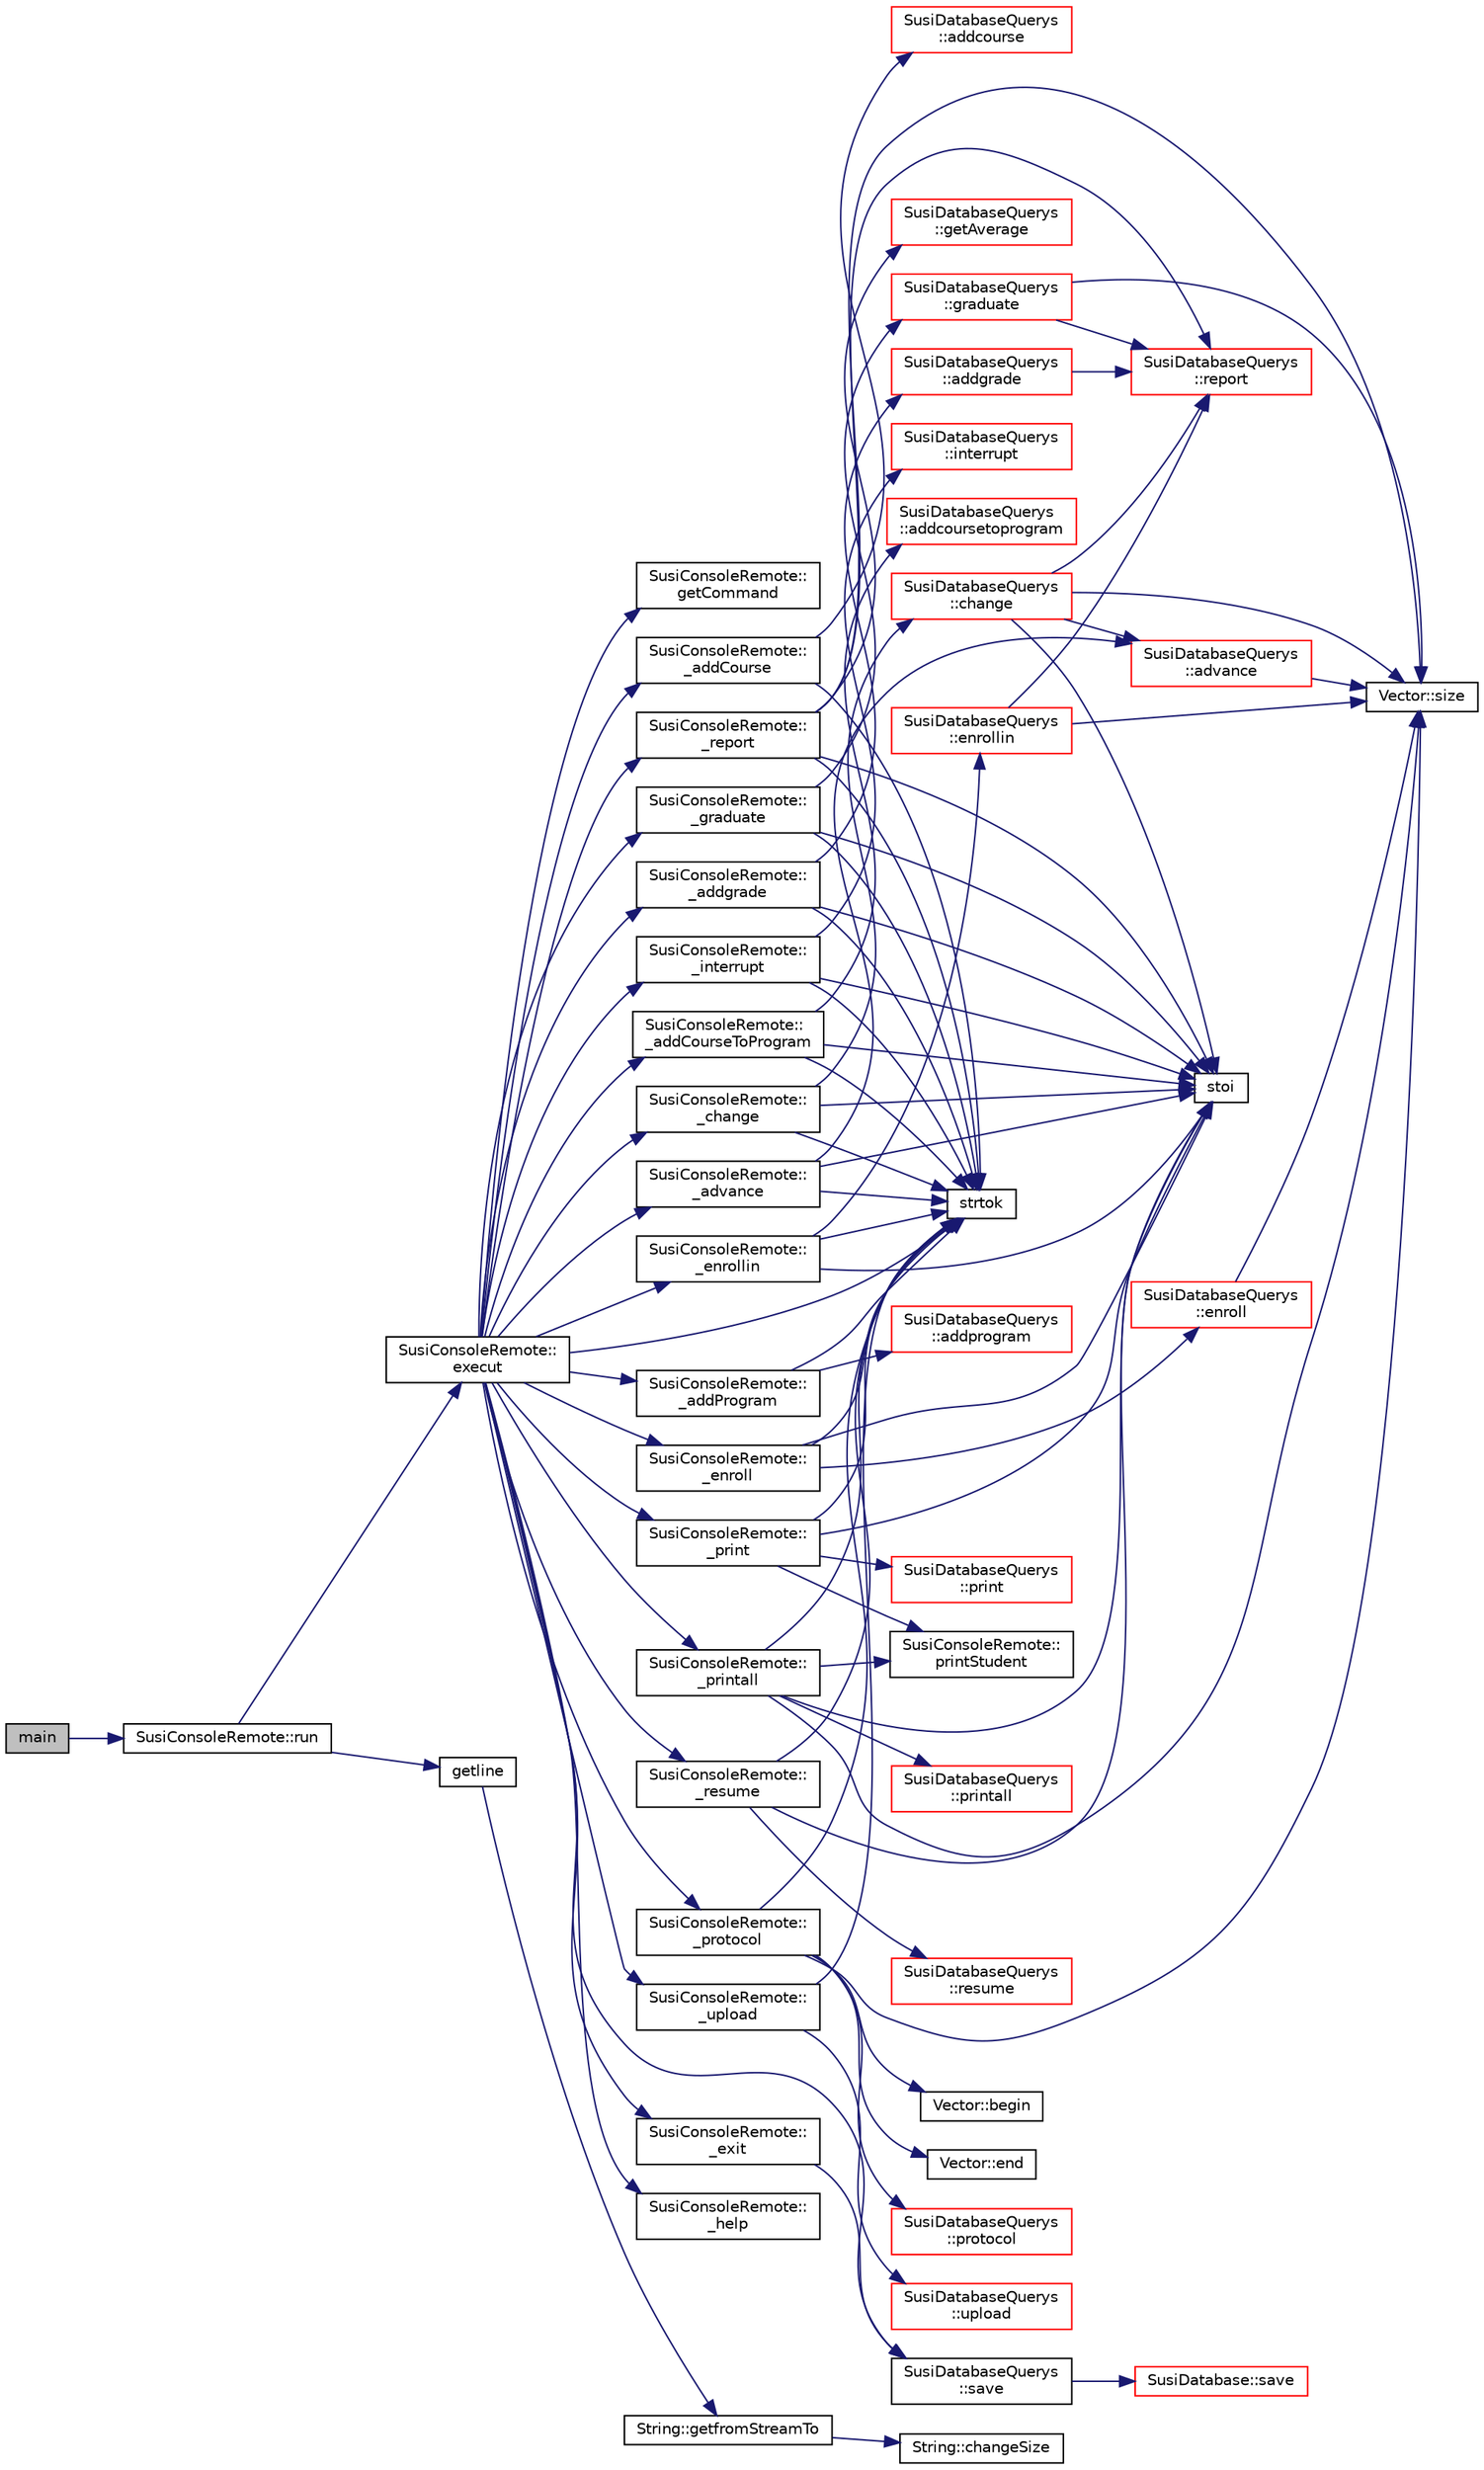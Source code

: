 digraph "main"
{
 // LATEX_PDF_SIZE
  edge [fontname="Helvetica",fontsize="10",labelfontname="Helvetica",labelfontsize="10"];
  node [fontname="Helvetica",fontsize="10",shape=record];
  rankdir="LR";
  Node1 [label="main",height=0.2,width=0.4,color="black", fillcolor="grey75", style="filled", fontcolor="black",tooltip=" "];
  Node1 -> Node2 [color="midnightblue",fontsize="10",style="solid",fontname="Helvetica"];
  Node2 [label="SusiConsoleRemote::run",height=0.2,width=0.4,color="black", fillcolor="white", style="filled",URL="$class_susi_console_remote.html#a9450e23e6d289165c69090f3bc209dd9",tooltip="Стартира приложението."];
  Node2 -> Node3 [color="midnightblue",fontsize="10",style="solid",fontname="Helvetica"];
  Node3 [label="SusiConsoleRemote::\lexecut",height=0.2,width=0.4,color="black", fillcolor="white", style="filled",URL="$class_susi_console_remote.html#afd508aec4dd613da7127f93ee4ef2171",tooltip="Изпълнява команда по подаден стринг."];
  Node3 -> Node4 [color="midnightblue",fontsize="10",style="solid",fontname="Helvetica"];
  Node4 [label="SusiConsoleRemote::\l_addCourse",height=0.2,width=0.4,color="black", fillcolor="white", style="filled",URL="$class_susi_console_remote.html#ab35a713143f17316be505b6172f80643",tooltip=" "];
  Node4 -> Node5 [color="midnightblue",fontsize="10",style="solid",fontname="Helvetica"];
  Node5 [label="SusiDatabaseQuerys\l::addcourse",height=0.2,width=0.4,color="red", fillcolor="white", style="filled",URL="$class_susi_database_querys.html#aedabf92da3309b2fb524fd535765f951",tooltip=" "];
  Node4 -> Node10 [color="midnightblue",fontsize="10",style="solid",fontname="Helvetica"];
  Node10 [label="strtok",height=0.2,width=0.4,color="black", fillcolor="white", style="filled",URL="$string_8cpp.html#a20b41aab198d591f95d6eb4f49b4ad66",tooltip=" "];
  Node3 -> Node11 [color="midnightblue",fontsize="10",style="solid",fontname="Helvetica"];
  Node11 [label="SusiConsoleRemote::\l_addCourseToProgram",height=0.2,width=0.4,color="black", fillcolor="white", style="filled",URL="$class_susi_console_remote.html#a65f3769d501eac367c242dbe225d6a90",tooltip=" "];
  Node11 -> Node12 [color="midnightblue",fontsize="10",style="solid",fontname="Helvetica"];
  Node12 [label="SusiDatabaseQuerys\l::addcoursetoprogram",height=0.2,width=0.4,color="red", fillcolor="white", style="filled",URL="$class_susi_database_querys.html#a883d6fad99b3f1032ea6154c2e71de0f",tooltip=" "];
  Node11 -> Node16 [color="midnightblue",fontsize="10",style="solid",fontname="Helvetica"];
  Node16 [label="stoi",height=0.2,width=0.4,color="black", fillcolor="white", style="filled",URL="$string_8cpp.html#ad6c1e4e71b0db829d771e8fc13f4eaca",tooltip=" "];
  Node11 -> Node10 [color="midnightblue",fontsize="10",style="solid",fontname="Helvetica"];
  Node3 -> Node17 [color="midnightblue",fontsize="10",style="solid",fontname="Helvetica"];
  Node17 [label="SusiConsoleRemote::\l_addgrade",height=0.2,width=0.4,color="black", fillcolor="white", style="filled",URL="$class_susi_console_remote.html#adf0d103e8f892b2d6eee17fe8cf99ff8",tooltip=" "];
  Node17 -> Node18 [color="midnightblue",fontsize="10",style="solid",fontname="Helvetica"];
  Node18 [label="SusiDatabaseQuerys\l::addgrade",height=0.2,width=0.4,color="red", fillcolor="white", style="filled",URL="$class_susi_database_querys.html#a73b1a55b693f9cd97d4085aad803ee49",tooltip=" "];
  Node18 -> Node24 [color="midnightblue",fontsize="10",style="solid",fontname="Helvetica"];
  Node24 [label="SusiDatabaseQuerys\l::report",height=0.2,width=0.4,color="red", fillcolor="white", style="filled",URL="$class_susi_database_querys.html#ab58b79c5d4ce4c7a2a51876b97592b81",tooltip=" "];
  Node17 -> Node16 [color="midnightblue",fontsize="10",style="solid",fontname="Helvetica"];
  Node17 -> Node10 [color="midnightblue",fontsize="10",style="solid",fontname="Helvetica"];
  Node3 -> Node27 [color="midnightblue",fontsize="10",style="solid",fontname="Helvetica"];
  Node27 [label="SusiConsoleRemote::\l_addProgram",height=0.2,width=0.4,color="black", fillcolor="white", style="filled",URL="$class_susi_console_remote.html#a656059e5200dbfb316ce2c4d21800408",tooltip=" "];
  Node27 -> Node28 [color="midnightblue",fontsize="10",style="solid",fontname="Helvetica"];
  Node28 [label="SusiDatabaseQuerys\l::addprogram",height=0.2,width=0.4,color="red", fillcolor="white", style="filled",URL="$class_susi_database_querys.html#a019ed10dd9a3d7b35519d69c7efa3a3c",tooltip=" "];
  Node27 -> Node10 [color="midnightblue",fontsize="10",style="solid",fontname="Helvetica"];
  Node3 -> Node30 [color="midnightblue",fontsize="10",style="solid",fontname="Helvetica"];
  Node30 [label="SusiConsoleRemote::\l_advance",height=0.2,width=0.4,color="black", fillcolor="white", style="filled",URL="$class_susi_console_remote.html#ab7bfb7501a6f874434a7db02523a2175",tooltip=" "];
  Node30 -> Node31 [color="midnightblue",fontsize="10",style="solid",fontname="Helvetica"];
  Node31 [label="SusiDatabaseQuerys\l::advance",height=0.2,width=0.4,color="red", fillcolor="white", style="filled",URL="$class_susi_database_querys.html#ab98d107ab224dbe96ec904c937799f08",tooltip=" "];
  Node31 -> Node9 [color="midnightblue",fontsize="10",style="solid",fontname="Helvetica"];
  Node9 [label="Vector::size",height=0.2,width=0.4,color="black", fillcolor="white", style="filled",URL="$class_vector.html#a9b439586cd10cb45d002ca9d6e3db43c",tooltip=" "];
  Node30 -> Node16 [color="midnightblue",fontsize="10",style="solid",fontname="Helvetica"];
  Node30 -> Node10 [color="midnightblue",fontsize="10",style="solid",fontname="Helvetica"];
  Node3 -> Node35 [color="midnightblue",fontsize="10",style="solid",fontname="Helvetica"];
  Node35 [label="SusiConsoleRemote::\l_change",height=0.2,width=0.4,color="black", fillcolor="white", style="filled",URL="$class_susi_console_remote.html#ad1e0b6a9823b1a3ef692bf51d93526a1",tooltip=" "];
  Node35 -> Node36 [color="midnightblue",fontsize="10",style="solid",fontname="Helvetica"];
  Node36 [label="SusiDatabaseQuerys\l::change",height=0.2,width=0.4,color="red", fillcolor="white", style="filled",URL="$class_susi_database_querys.html#a9e9639f560420e220b53c61d7a317717",tooltip=" "];
  Node36 -> Node31 [color="midnightblue",fontsize="10",style="solid",fontname="Helvetica"];
  Node36 -> Node24 [color="midnightblue",fontsize="10",style="solid",fontname="Helvetica"];
  Node36 -> Node9 [color="midnightblue",fontsize="10",style="solid",fontname="Helvetica"];
  Node36 -> Node16 [color="midnightblue",fontsize="10",style="solid",fontname="Helvetica"];
  Node35 -> Node16 [color="midnightblue",fontsize="10",style="solid",fontname="Helvetica"];
  Node35 -> Node10 [color="midnightblue",fontsize="10",style="solid",fontname="Helvetica"];
  Node3 -> Node40 [color="midnightblue",fontsize="10",style="solid",fontname="Helvetica"];
  Node40 [label="SusiConsoleRemote::\l_enroll",height=0.2,width=0.4,color="black", fillcolor="white", style="filled",URL="$class_susi_console_remote.html#adf9db5147fc0103a99fe5804dfcb3493",tooltip=" "];
  Node40 -> Node41 [color="midnightblue",fontsize="10",style="solid",fontname="Helvetica"];
  Node41 [label="SusiDatabaseQuerys\l::enroll",height=0.2,width=0.4,color="red", fillcolor="white", style="filled",URL="$class_susi_database_querys.html#af3f10d73cbe771832d0be57be66bedee",tooltip=" "];
  Node41 -> Node9 [color="midnightblue",fontsize="10",style="solid",fontname="Helvetica"];
  Node40 -> Node16 [color="midnightblue",fontsize="10",style="solid",fontname="Helvetica"];
  Node40 -> Node10 [color="midnightblue",fontsize="10",style="solid",fontname="Helvetica"];
  Node3 -> Node43 [color="midnightblue",fontsize="10",style="solid",fontname="Helvetica"];
  Node43 [label="SusiConsoleRemote::\l_enrollin",height=0.2,width=0.4,color="black", fillcolor="white", style="filled",URL="$class_susi_console_remote.html#acf557527e4657c9be0bb21ec18ee2b33",tooltip=" "];
  Node43 -> Node44 [color="midnightblue",fontsize="10",style="solid",fontname="Helvetica"];
  Node44 [label="SusiDatabaseQuerys\l::enrollin",height=0.2,width=0.4,color="red", fillcolor="white", style="filled",URL="$class_susi_database_querys.html#aa36cef8143ae2e216147bd2149cab5bd",tooltip=" "];
  Node44 -> Node24 [color="midnightblue",fontsize="10",style="solid",fontname="Helvetica"];
  Node44 -> Node9 [color="midnightblue",fontsize="10",style="solid",fontname="Helvetica"];
  Node43 -> Node16 [color="midnightblue",fontsize="10",style="solid",fontname="Helvetica"];
  Node43 -> Node10 [color="midnightblue",fontsize="10",style="solid",fontname="Helvetica"];
  Node3 -> Node46 [color="midnightblue",fontsize="10",style="solid",fontname="Helvetica"];
  Node46 [label="SusiConsoleRemote::\l_exit",height=0.2,width=0.4,color="black", fillcolor="white", style="filled",URL="$class_susi_console_remote.html#acce68da69c5b11c2f42e70fc21dd78f5",tooltip=" "];
  Node46 -> Node47 [color="midnightblue",fontsize="10",style="solid",fontname="Helvetica"];
  Node47 [label="SusiDatabaseQuerys\l::save",height=0.2,width=0.4,color="black", fillcolor="white", style="filled",URL="$class_susi_database_querys.html#a3fd2d92d732b7844c092a1ba35a9af9c",tooltip=" "];
  Node47 -> Node48 [color="midnightblue",fontsize="10",style="solid",fontname="Helvetica"];
  Node48 [label="SusiDatabase::save",height=0.2,width=0.4,color="red", fillcolor="white", style="filled",URL="$struct_susi_database.html#a2b42cb2146d9faf0348cf102d1940134",tooltip=" "];
  Node3 -> Node55 [color="midnightblue",fontsize="10",style="solid",fontname="Helvetica"];
  Node55 [label="SusiConsoleRemote::\l_graduate",height=0.2,width=0.4,color="black", fillcolor="white", style="filled",URL="$class_susi_console_remote.html#ac8bdc154f45fdd550f9d7732dea57a77",tooltip=" "];
  Node55 -> Node56 [color="midnightblue",fontsize="10",style="solid",fontname="Helvetica"];
  Node56 [label="SusiDatabaseQuerys\l::graduate",height=0.2,width=0.4,color="red", fillcolor="white", style="filled",URL="$class_susi_database_querys.html#a435abe334152c887c3864a5b65cc0695",tooltip=" "];
  Node56 -> Node24 [color="midnightblue",fontsize="10",style="solid",fontname="Helvetica"];
  Node56 -> Node9 [color="midnightblue",fontsize="10",style="solid",fontname="Helvetica"];
  Node55 -> Node16 [color="midnightblue",fontsize="10",style="solid",fontname="Helvetica"];
  Node55 -> Node10 [color="midnightblue",fontsize="10",style="solid",fontname="Helvetica"];
  Node3 -> Node59 [color="midnightblue",fontsize="10",style="solid",fontname="Helvetica"];
  Node59 [label="SusiConsoleRemote::\l_help",height=0.2,width=0.4,color="black", fillcolor="white", style="filled",URL="$class_susi_console_remote.html#a273c20ccee5299ac5b8f745d0151297f",tooltip=" "];
  Node3 -> Node60 [color="midnightblue",fontsize="10",style="solid",fontname="Helvetica"];
  Node60 [label="SusiConsoleRemote::\l_interrupt",height=0.2,width=0.4,color="black", fillcolor="white", style="filled",URL="$class_susi_console_remote.html#aa9eabbcebf0ea4dc7a5266c109dacdab",tooltip=" "];
  Node60 -> Node61 [color="midnightblue",fontsize="10",style="solid",fontname="Helvetica"];
  Node61 [label="SusiDatabaseQuerys\l::interrupt",height=0.2,width=0.4,color="red", fillcolor="white", style="filled",URL="$class_susi_database_querys.html#a66f85a78a04de6ed2d6dae3e0dbcf769",tooltip=" "];
  Node60 -> Node16 [color="midnightblue",fontsize="10",style="solid",fontname="Helvetica"];
  Node60 -> Node10 [color="midnightblue",fontsize="10",style="solid",fontname="Helvetica"];
  Node3 -> Node62 [color="midnightblue",fontsize="10",style="solid",fontname="Helvetica"];
  Node62 [label="SusiConsoleRemote::\l_print",height=0.2,width=0.4,color="black", fillcolor="white", style="filled",URL="$class_susi_console_remote.html#ab45dd9ff99cf181b2a682c0e50055adf",tooltip=" "];
  Node62 -> Node63 [color="midnightblue",fontsize="10",style="solid",fontname="Helvetica"];
  Node63 [label="SusiDatabaseQuerys\l::print",height=0.2,width=0.4,color="red", fillcolor="white", style="filled",URL="$class_susi_database_querys.html#a344c1c4ca756000c23754af714a94fa4",tooltip=" "];
  Node62 -> Node64 [color="midnightblue",fontsize="10",style="solid",fontname="Helvetica"];
  Node64 [label="SusiConsoleRemote::\lprintStudent",height=0.2,width=0.4,color="black", fillcolor="white", style="filled",URL="$class_susi_console_remote.html#abe7709fd2c47b52b889ead64ee71b287",tooltip="Показва информация за даден студент."];
  Node62 -> Node16 [color="midnightblue",fontsize="10",style="solid",fontname="Helvetica"];
  Node62 -> Node10 [color="midnightblue",fontsize="10",style="solid",fontname="Helvetica"];
  Node3 -> Node65 [color="midnightblue",fontsize="10",style="solid",fontname="Helvetica"];
  Node65 [label="SusiConsoleRemote::\l_printall",height=0.2,width=0.4,color="black", fillcolor="white", style="filled",URL="$class_susi_console_remote.html#a712c031638445bd3117277a44ff1a109",tooltip=" "];
  Node65 -> Node66 [color="midnightblue",fontsize="10",style="solid",fontname="Helvetica"];
  Node66 [label="SusiDatabaseQuerys\l::printall",height=0.2,width=0.4,color="red", fillcolor="white", style="filled",URL="$class_susi_database_querys.html#a5219f0beb471459e8b155f86b18681d0",tooltip=" "];
  Node65 -> Node64 [color="midnightblue",fontsize="10",style="solid",fontname="Helvetica"];
  Node65 -> Node9 [color="midnightblue",fontsize="10",style="solid",fontname="Helvetica"];
  Node65 -> Node16 [color="midnightblue",fontsize="10",style="solid",fontname="Helvetica"];
  Node65 -> Node10 [color="midnightblue",fontsize="10",style="solid",fontname="Helvetica"];
  Node3 -> Node68 [color="midnightblue",fontsize="10",style="solid",fontname="Helvetica"];
  Node68 [label="SusiConsoleRemote::\l_protocol",height=0.2,width=0.4,color="black", fillcolor="white", style="filled",URL="$class_susi_console_remote.html#a2621e1c5c3036625efe68e5fdae0f3d1",tooltip=" "];
  Node68 -> Node69 [color="midnightblue",fontsize="10",style="solid",fontname="Helvetica"];
  Node69 [label="Vector::begin",height=0.2,width=0.4,color="black", fillcolor="white", style="filled",URL="$class_vector.html#a790b0fff909e8799c059c374ce3762e4",tooltip=" "];
  Node68 -> Node70 [color="midnightblue",fontsize="10",style="solid",fontname="Helvetica"];
  Node70 [label="Vector::end",height=0.2,width=0.4,color="black", fillcolor="white", style="filled",URL="$class_vector.html#a7b8b8655aa04ee8141fe3fdac7343619",tooltip=" "];
  Node68 -> Node71 [color="midnightblue",fontsize="10",style="solid",fontname="Helvetica"];
  Node71 [label="SusiDatabaseQuerys\l::protocol",height=0.2,width=0.4,color="red", fillcolor="white", style="filled",URL="$class_susi_database_querys.html#a2ead3636bca3e4bf74bdbfbe32f9016a",tooltip=" "];
  Node68 -> Node9 [color="midnightblue",fontsize="10",style="solid",fontname="Helvetica"];
  Node68 -> Node10 [color="midnightblue",fontsize="10",style="solid",fontname="Helvetica"];
  Node3 -> Node73 [color="midnightblue",fontsize="10",style="solid",fontname="Helvetica"];
  Node73 [label="SusiConsoleRemote::\l_report",height=0.2,width=0.4,color="black", fillcolor="white", style="filled",URL="$class_susi_console_remote.html#a4a5b4dfc575d652d3e090b01bfb83b36",tooltip=" "];
  Node73 -> Node74 [color="midnightblue",fontsize="10",style="solid",fontname="Helvetica"];
  Node74 [label="SusiDatabaseQuerys\l::getAverage",height=0.2,width=0.4,color="red", fillcolor="white", style="filled",URL="$class_susi_database_querys.html#a82d06e4828801917cada95e37225d322",tooltip=" "];
  Node73 -> Node24 [color="midnightblue",fontsize="10",style="solid",fontname="Helvetica"];
  Node73 -> Node9 [color="midnightblue",fontsize="10",style="solid",fontname="Helvetica"];
  Node73 -> Node16 [color="midnightblue",fontsize="10",style="solid",fontname="Helvetica"];
  Node73 -> Node10 [color="midnightblue",fontsize="10",style="solid",fontname="Helvetica"];
  Node3 -> Node75 [color="midnightblue",fontsize="10",style="solid",fontname="Helvetica"];
  Node75 [label="SusiConsoleRemote::\l_resume",height=0.2,width=0.4,color="black", fillcolor="white", style="filled",URL="$class_susi_console_remote.html#a3d627ac6b1fc0912ce21e296f6adb6d7",tooltip=" "];
  Node75 -> Node76 [color="midnightblue",fontsize="10",style="solid",fontname="Helvetica"];
  Node76 [label="SusiDatabaseQuerys\l::resume",height=0.2,width=0.4,color="red", fillcolor="white", style="filled",URL="$class_susi_database_querys.html#a1d25e51ad9dcd77ae487bcf81207d148",tooltip=" "];
  Node75 -> Node16 [color="midnightblue",fontsize="10",style="solid",fontname="Helvetica"];
  Node75 -> Node10 [color="midnightblue",fontsize="10",style="solid",fontname="Helvetica"];
  Node3 -> Node77 [color="midnightblue",fontsize="10",style="solid",fontname="Helvetica"];
  Node77 [label="SusiConsoleRemote::\l_upload",height=0.2,width=0.4,color="black", fillcolor="white", style="filled",URL="$class_susi_console_remote.html#ae98ddadb7b26d5f9db03cfa044957435",tooltip=" "];
  Node77 -> Node10 [color="midnightblue",fontsize="10",style="solid",fontname="Helvetica"];
  Node77 -> Node78 [color="midnightblue",fontsize="10",style="solid",fontname="Helvetica"];
  Node78 [label="SusiDatabaseQuerys\l::upload",height=0.2,width=0.4,color="red", fillcolor="white", style="filled",URL="$class_susi_database_querys.html#a132d31c1bedae768503f3ec7ee59ea96",tooltip=" "];
  Node3 -> Node83 [color="midnightblue",fontsize="10",style="solid",fontname="Helvetica"];
  Node83 [label="SusiConsoleRemote::\lgetCommand",height=0.2,width=0.4,color="black", fillcolor="white", style="filled",URL="$class_susi_console_remote.html#ad83f285020e29ee5519c779df57926b2",tooltip="Преобразува string команда в enum command."];
  Node3 -> Node47 [color="midnightblue",fontsize="10",style="solid",fontname="Helvetica"];
  Node3 -> Node10 [color="midnightblue",fontsize="10",style="solid",fontname="Helvetica"];
  Node2 -> Node84 [color="midnightblue",fontsize="10",style="solid",fontname="Helvetica"];
  Node84 [label="getline",height=0.2,width=0.4,color="black", fillcolor="white", style="filled",URL="$string_8cpp.html#ad042f5252c2de09cc55b5dd4d5525acf",tooltip=" "];
  Node84 -> Node85 [color="midnightblue",fontsize="10",style="solid",fontname="Helvetica"];
  Node85 [label="String::getfromStreamTo",height=0.2,width=0.4,color="black", fillcolor="white", style="filled",URL="$class_string.html#a07ecdb07f683392a066de2549b4dfe8c",tooltip=" "];
  Node85 -> Node86 [color="midnightblue",fontsize="10",style="solid",fontname="Helvetica"];
  Node86 [label="String::changeSize",height=0.2,width=0.4,color="black", fillcolor="white", style="filled",URL="$class_string.html#a63fe4c7be65bfc5f72e1d60ac45c557d",tooltip=" "];
}
